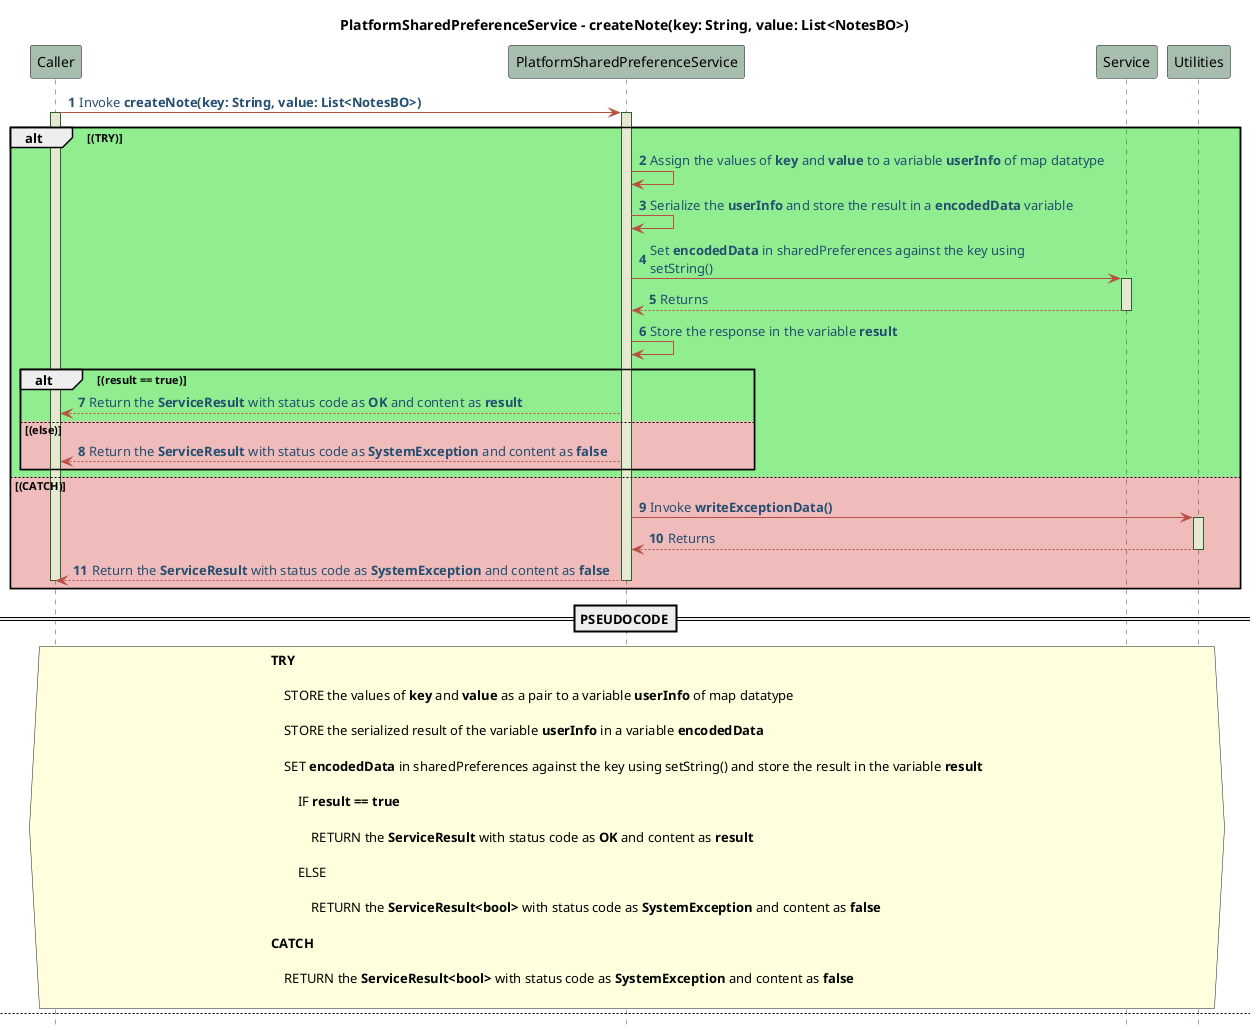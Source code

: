 @startuml PlatformSharedPreferenceService-Sequence-Psuedo

!define POSITIVERESPONSE 90EE90

!define NEGATIVEERESPONSE EFBBBB

!define NUETRALRESPONSE F2DC79

skinparam sequence{
    ParticipantBackgroundColor #A7BEAE

    LifeLineBackgroundColor #E7E8D1

    LifeLineBorderColor #2C5F2D

    ActorBackgroundColor #FC766AFF

    ActorBorderColor #FC766AFF

    ArrowColor #B85042

    ArrowFontColor #234E70

}

title PlatformSharedPreferenceService - createNote(key: String, value: List<NotesBO>)
autonumber 1
hide footbox
Caller -> PlatformSharedPreferenceService : Invoke **createNote(key: String, value: List<NotesBO>)**
activate Caller
activate PlatformSharedPreferenceService
alt #POSITIVERESPONSE (TRY)
    PlatformSharedPreferenceService -> PlatformSharedPreferenceService : Assign the values of **key** and **value** to a variable **userInfo** of map datatype
    PlatformSharedPreferenceService -> PlatformSharedPreferenceService : Serialize the **userInfo** and store the result in a **encodedData** variable
    PlatformSharedPreferenceService -> Service : Set **encodedData** in sharedPreferences against the key using \nsetString() 
    activate Service
    Service --> PlatformSharedPreferenceService : Returns
    deactivate Service 
    PlatformSharedPreferenceService -> PlatformSharedPreferenceService : Store the response in the variable **result**
    alt #POSITIVERESPONSE (**result** == true)
        PlatformSharedPreferenceService --> Caller : Return the **ServiceResult** with status code as **OK** and content as **result**
    else #NEGATIVEERESPONSE (else)
        PlatformSharedPreferenceService --> Caller :  Return the **ServiceResult** with status code as **SystemException** and content as **false**
    end
else #NEGATIVEERESPONSE (CATCH)
    PlatformSharedPreferenceService -> Utilities : Invoke **writeExceptionData()**
    activate Utilities
    Utilities --> PlatformSharedPreferenceService : Returns
    deactivate Utilities
    PlatformSharedPreferenceService --> Caller :  Return the **ServiceResult** with status code as **SystemException** and content as **false**
    deactivate PlatformSharedPreferenceService 
    deactivate Caller 
end

==PSEUDOCODE==
    hnote across
        **TRY** 

            STORE the values of **key** and **value** as a pair to a variable **userInfo** of map datatype

            STORE the serialized result of the variable **userInfo** in a variable **encodedData**

            SET **encodedData** in sharedPreferences against the key using setString() and store the result in the variable **result**

                IF **result == true**

                    RETURN the **ServiceResult** with status code as **OK** and content as **result**
            
                ELSE 

                    RETURN the **ServiceResult<bool>** with status code as **SystemException** and content as **false**

        **CATCH** 

            RETURN the **ServiceResult<bool>** with status code as **SystemException** and content as **false**

    end hnote


newpage  PlatformSharedPreferenceService - retrieveNote()
autonumber 1 
hide footbox 
autonumber 1
hide footbox
Caller -> PlatformSharedPreferenceService : Invoke **retrieveNote(key: String)**
activate Caller
activate PlatformSharedPreferenceService
alt #POSITIVERESPONSE (TRY)
    PlatformSharedPreferenceService -> Service : Set **key** in sharedPreferences using getString() 
    activate Service
    Service --> PlatformSharedPreferenceService : Returns 
    deactivate Service 
    PlatformSharedPreferenceService -> PlatformSharedPreferenceService : Store the result in the variable **retrievedData**
    PlatformSharedPreferenceService -> PlatformSharedPreferenceService : Deserialize **retrievedData** and store it in the variable **decodedData**
    alt #POSITIVERESPONSE (**decodedData** != null)
        PlatformSharedPreferenceService --> Caller : Return the **ServiceResult** with status code as **OK** and content as **decodedData**
    else #NEGATIVEERESPONSE (else)
        PlatformSharedPreferenceService --> Caller :  Return the **ServiceResult** with status code as **SystemException** and content as **null**
    end
else #NEGATIVEERESPONSE (CATCH)
    PlatformSharedPreferenceService -> Utilities : Invoke **writeExceptionData()**
    activate Utilities
    Utilities --> PlatformSharedPreferenceService : Returns
    deactivate Utilities
    PlatformSharedPreferenceService --> Caller :  Return the **ServiceResult** with status code as **SystemException** and content as **null**
    deactivate PlatformSharedPreferenceService 
    deactivate Caller 
end

==PSEUDOCODE==
    hnote across
        **TRY** 

            SET **key** in sharedPreferences using setString() and store the result in the variable **retrievedData**

            STORE the deserialized data of **retrievedData** in the variable **decodedData** 

                **IF decodedData != null**

                    RETURN the **ServiceResult** with status code as **OK** and content as **decodedData**
            
                **ELSE**

                    RETURN the **ServiceResult<bool>** with status code as **SystemException** and content as **null**

        **CATCH** 

            INVOKE **writeExceptionData()** in Utilities 

            RETURN the **ServiceResult<bool>** with status code as **SystemException** and content as **null**

    end hnote
